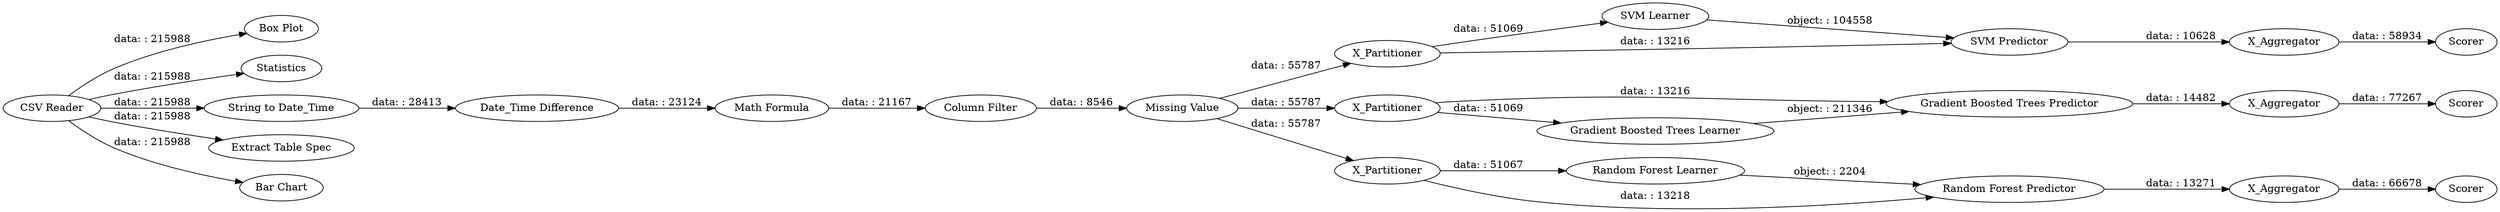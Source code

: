 digraph {
	"-5771967677689872782_28" [label="Column Filter"]
	"-5771967677689872782_38" [label=X_Aggregator]
	"-5771967677689872782_31" [label="Box Plot"]
	"-5771967677689872782_22" [label=Scorer]
	"-5771967677689872782_34" [label=X_Aggregator]
	"-5771967677689872782_27" [label="Math Formula"]
	"-5771967677689872782_3" [label="Missing Value"]
	"-5771967677689872782_26" [label="Date_Time Difference"]
	"-5771967677689872782_29" [label=Statistics]
	"-5771967677689872782_36" [label=X_Partitioner]
	"-5771967677689872782_25" [label="String to Date_Time"]
	"-5771967677689872782_18" [label="Gradient Boosted Trees Predictor"]
	"-5771967677689872782_14" [label="Random Forest Learner"]
	"-5771967677689872782_37" [label=X_Aggregator]
	"-5771967677689872782_30" [label="Extract Table Spec"]
	"-5771967677689872782_35" [label=X_Partitioner]
	"-5771967677689872782_15" [label="Random Forest Predictor"]
	"-5771967677689872782_19" [label=Scorer]
	"-5771967677689872782_33" [label=X_Partitioner]
	"-5771967677689872782_20" [label="SVM Learner"]
	"-5771967677689872782_17" [label="Gradient Boosted Trees Learner"]
	"-5771967677689872782_16" [label=Scorer]
	"-5771967677689872782_1" [label="CSV Reader"]
	"-5771967677689872782_21" [label="SVM Predictor"]
	"-5771967677689872782_32" [label="Bar Chart"]
	"-5771967677689872782_20" -> "-5771967677689872782_21" [label="object: : 104558"]
	"-5771967677689872782_1" -> "-5771967677689872782_31" [label="data: : 215988"]
	"-5771967677689872782_27" -> "-5771967677689872782_28" [label="data: : 21167"]
	"-5771967677689872782_36" -> "-5771967677689872782_21" [label="data: : 13216"]
	"-5771967677689872782_1" -> "-5771967677689872782_25" [label="data: : 215988"]
	"-5771967677689872782_35" -> "-5771967677689872782_18" [label="data: : 13216"]
	"-5771967677689872782_3" -> "-5771967677689872782_33" [label="data: : 55787"]
	"-5771967677689872782_35" -> "-5771967677689872782_17" [label="data: : 51069"]
	"-5771967677689872782_15" -> "-5771967677689872782_34" [label="data: : 13271"]
	"-5771967677689872782_1" -> "-5771967677689872782_32" [label="data: : 215988"]
	"-5771967677689872782_37" -> "-5771967677689872782_19" [label="data: : 77267"]
	"-5771967677689872782_25" -> "-5771967677689872782_26" [label="data: : 28413"]
	"-5771967677689872782_3" -> "-5771967677689872782_35" [label="data: : 55787"]
	"-5771967677689872782_33" -> "-5771967677689872782_14" [label="data: : 51067"]
	"-5771967677689872782_1" -> "-5771967677689872782_30" [label="data: : 215988"]
	"-5771967677689872782_3" -> "-5771967677689872782_36" [label="data: : 55787"]
	"-5771967677689872782_1" -> "-5771967677689872782_29" [label="data: : 215988"]
	"-5771967677689872782_28" -> "-5771967677689872782_3" [label="data: : 8546"]
	"-5771967677689872782_34" -> "-5771967677689872782_16" [label="data: : 66678"]
	"-5771967677689872782_33" -> "-5771967677689872782_15" [label="data: : 13218"]
	"-5771967677689872782_17" -> "-5771967677689872782_18" [label="object: : 211346"]
	"-5771967677689872782_21" -> "-5771967677689872782_38" [label="data: : 10628"]
	"-5771967677689872782_18" -> "-5771967677689872782_37" [label="data: : 14482"]
	"-5771967677689872782_36" -> "-5771967677689872782_20" [label="data: : 51069"]
	"-5771967677689872782_14" -> "-5771967677689872782_15" [label="object: : 2204"]
	"-5771967677689872782_26" -> "-5771967677689872782_27" [label="data: : 23124"]
	"-5771967677689872782_38" -> "-5771967677689872782_22" [label="data: : 58934"]
	rankdir=LR
}

